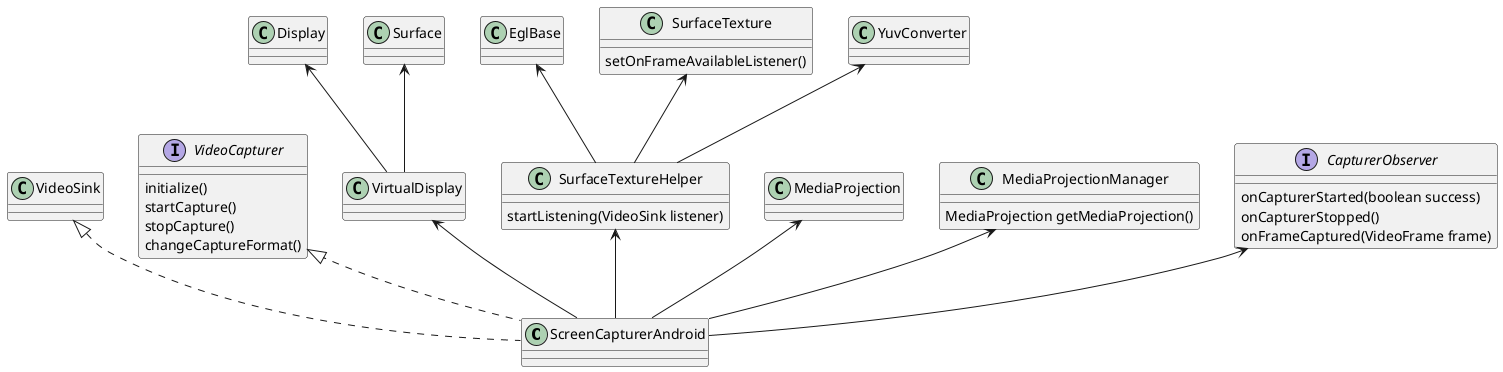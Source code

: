 @startuml ScreenCapturer_class

/'捕获屏幕内容为视频流'/
class ScreenCapturerAndroid {

}
VideoSink <|.. ScreenCapturerAndroid
VideoCapturer <|.. ScreenCapturerAndroid
interface VideoCapturer {
    initialize()
    startCapture()
    stopCapture()
    changeCaptureFormat()
}

VirtualDisplay <-- ScreenCapturerAndroid
/'表示一个虚拟的展示，虚拟展示的内容会被渲染到Surface上'/
class VirtualDisplay {

} 
Display <-- VirtualDisplay
Surface <-- VirtualDisplay
SurfaceTextureHelper <-- ScreenCapturerAndroid
/'用SurfaceTexture创建WebRTC VideoFrame'/
class SurfaceTextureHelper {
    startListening(VideoSink listener)
}
EglBase <-- SurfaceTextureHelper
SurfaceTexture <-- SurfaceTextureHelper
/'从图片流中捕获帧作为OpenGL ES纹理'/
class SurfaceTexture {
    setOnFrameAvailableListener() /'一个新的图片帧变得有效时回调'/
}
YuvConverter <-- SurfaceTextureHelper
MediaProjection <-- ScreenCapturerAndroid
/'提供捕获屏幕或录制视频流的能力'/
class MediaProjection {

}
MediaProjectionManager <-- ScreenCapturerAndroid
/'管理MediaProjection的类型'/
class MediaProjectionManager {
    MediaProjection getMediaProjection()
}
CapturerObserver <-- ScreenCapturerAndroid
/'捕获回调通知'/
interface CapturerObserver {
  onCapturerStarted(boolean success)
  onCapturerStopped()
  onFrameCaptured(VideoFrame frame)
}

@enduml